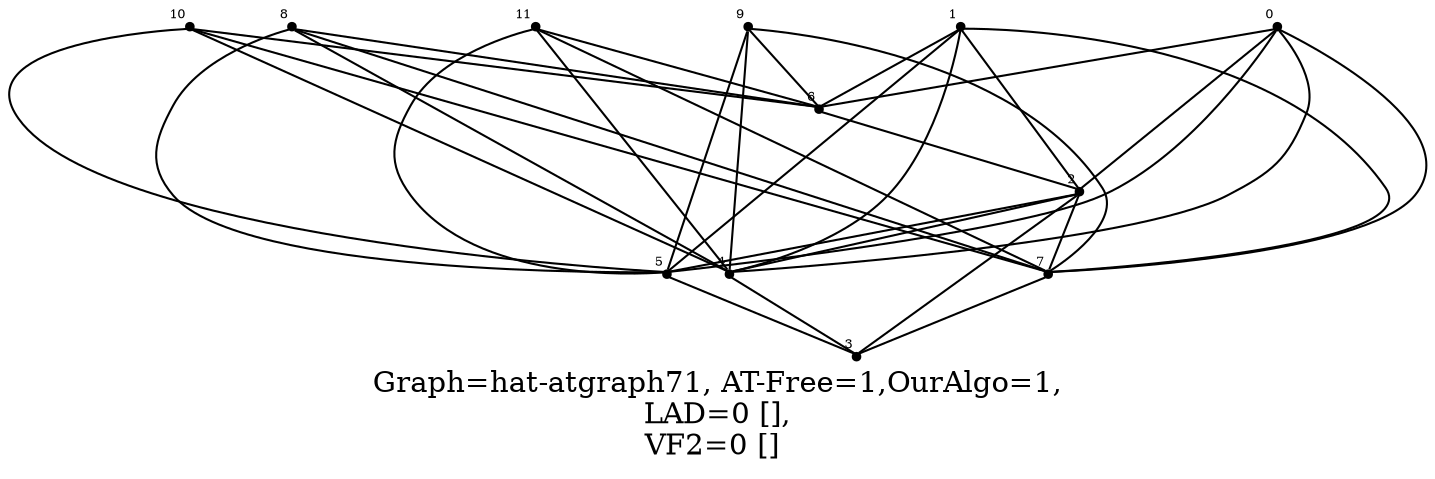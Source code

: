 /* Created by igraph 0.8.0-pre+0200568 */
graph {
  graph [
    label="Graph=hat-atgraph71, AT-Free=1,OurAlgo=1,\nLAD=0 [],\nVF2=0 [] "
    labelloc=bottom
  ];
  0 [
    pos="0.000000,3.000000!"
    shape=point
    fontsize=6
    xlabel=3
  ];
  1 [
    pos="1.000000,1.000000!"
    shape=point
    fontsize=6
    xlabel=7
  ];
  2 [
    pos="0.900000,2.000000!"
    shape=point
    fontsize=6
    xlabel=5
  ];
  3 [
    pos="1.000000,3.000000!"
    shape=point
    fontsize=6
    xlabel=4
  ];
  4 [
    pos="0.900000,4.000000!"
    shape=point
    fontsize=6
    xlabel=2
  ];
  5 [
    pos="2.000000,0.000000!"
    shape=point
    fontsize=6
    xlabel=6
  ];
  6 [
    pos="1.900000,1.000000!"
    shape=point
    fontsize=6
    xlabel=11
  ];
  7 [
    pos="2.000000,2.000000!"
    shape=point
    fontsize=6
    xlabel=10
  ];
  8 [
    pos="1.900000,3.000000!"
    shape=point
    fontsize=6
    xlabel=9
  ];
  9 [
    pos="2.000000,4.000000!"
    shape=point
    fontsize=6
    xlabel=8
  ];
  10 [
    pos="1.900000,5.000000!"
    shape=point
    fontsize=6
    xlabel=1
  ];
  11 [
    pos="2.000000,6.000000!"
    shape=point
    fontsize=6
    xlabel=0
  ];

  11 -- 4;
  11 -- 3;
  11 -- 2;
  11 -- 5;
  11 -- 1;
  10 -- 4;
  10 -- 3;
  10 -- 2;
  10 -- 5;
  10 -- 1;
  4 -- 0;
  4 -- 3;
  4 -- 2;
  5 -- 4;
  4 -- 1;
  3 -- 0;
  2 -- 0;
  1 -- 0;
  9 -- 3;
  8 -- 3;
  7 -- 3;
  6 -- 3;
  9 -- 2;
  8 -- 2;
  7 -- 2;
  6 -- 2;
  9 -- 5;
  8 -- 5;
  7 -- 5;
  6 -- 5;
  9 -- 1;
  8 -- 1;
  7 -- 1;
  6 -- 1;
}
